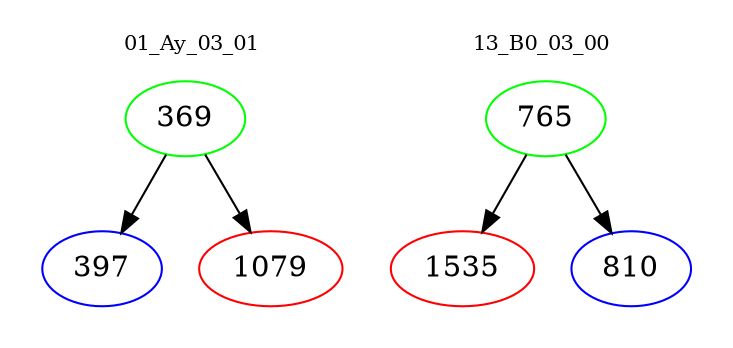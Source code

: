 digraph{
subgraph cluster_0 {
color = white
label = "01_Ay_03_01";
fontsize=10;
T0_369 [label="369", color="green"]
T0_369 -> T0_397 [color="black"]
T0_397 [label="397", color="blue"]
T0_369 -> T0_1079 [color="black"]
T0_1079 [label="1079", color="red"]
}
subgraph cluster_1 {
color = white
label = "13_B0_03_00";
fontsize=10;
T1_765 [label="765", color="green"]
T1_765 -> T1_1535 [color="black"]
T1_1535 [label="1535", color="red"]
T1_765 -> T1_810 [color="black"]
T1_810 [label="810", color="blue"]
}
}
